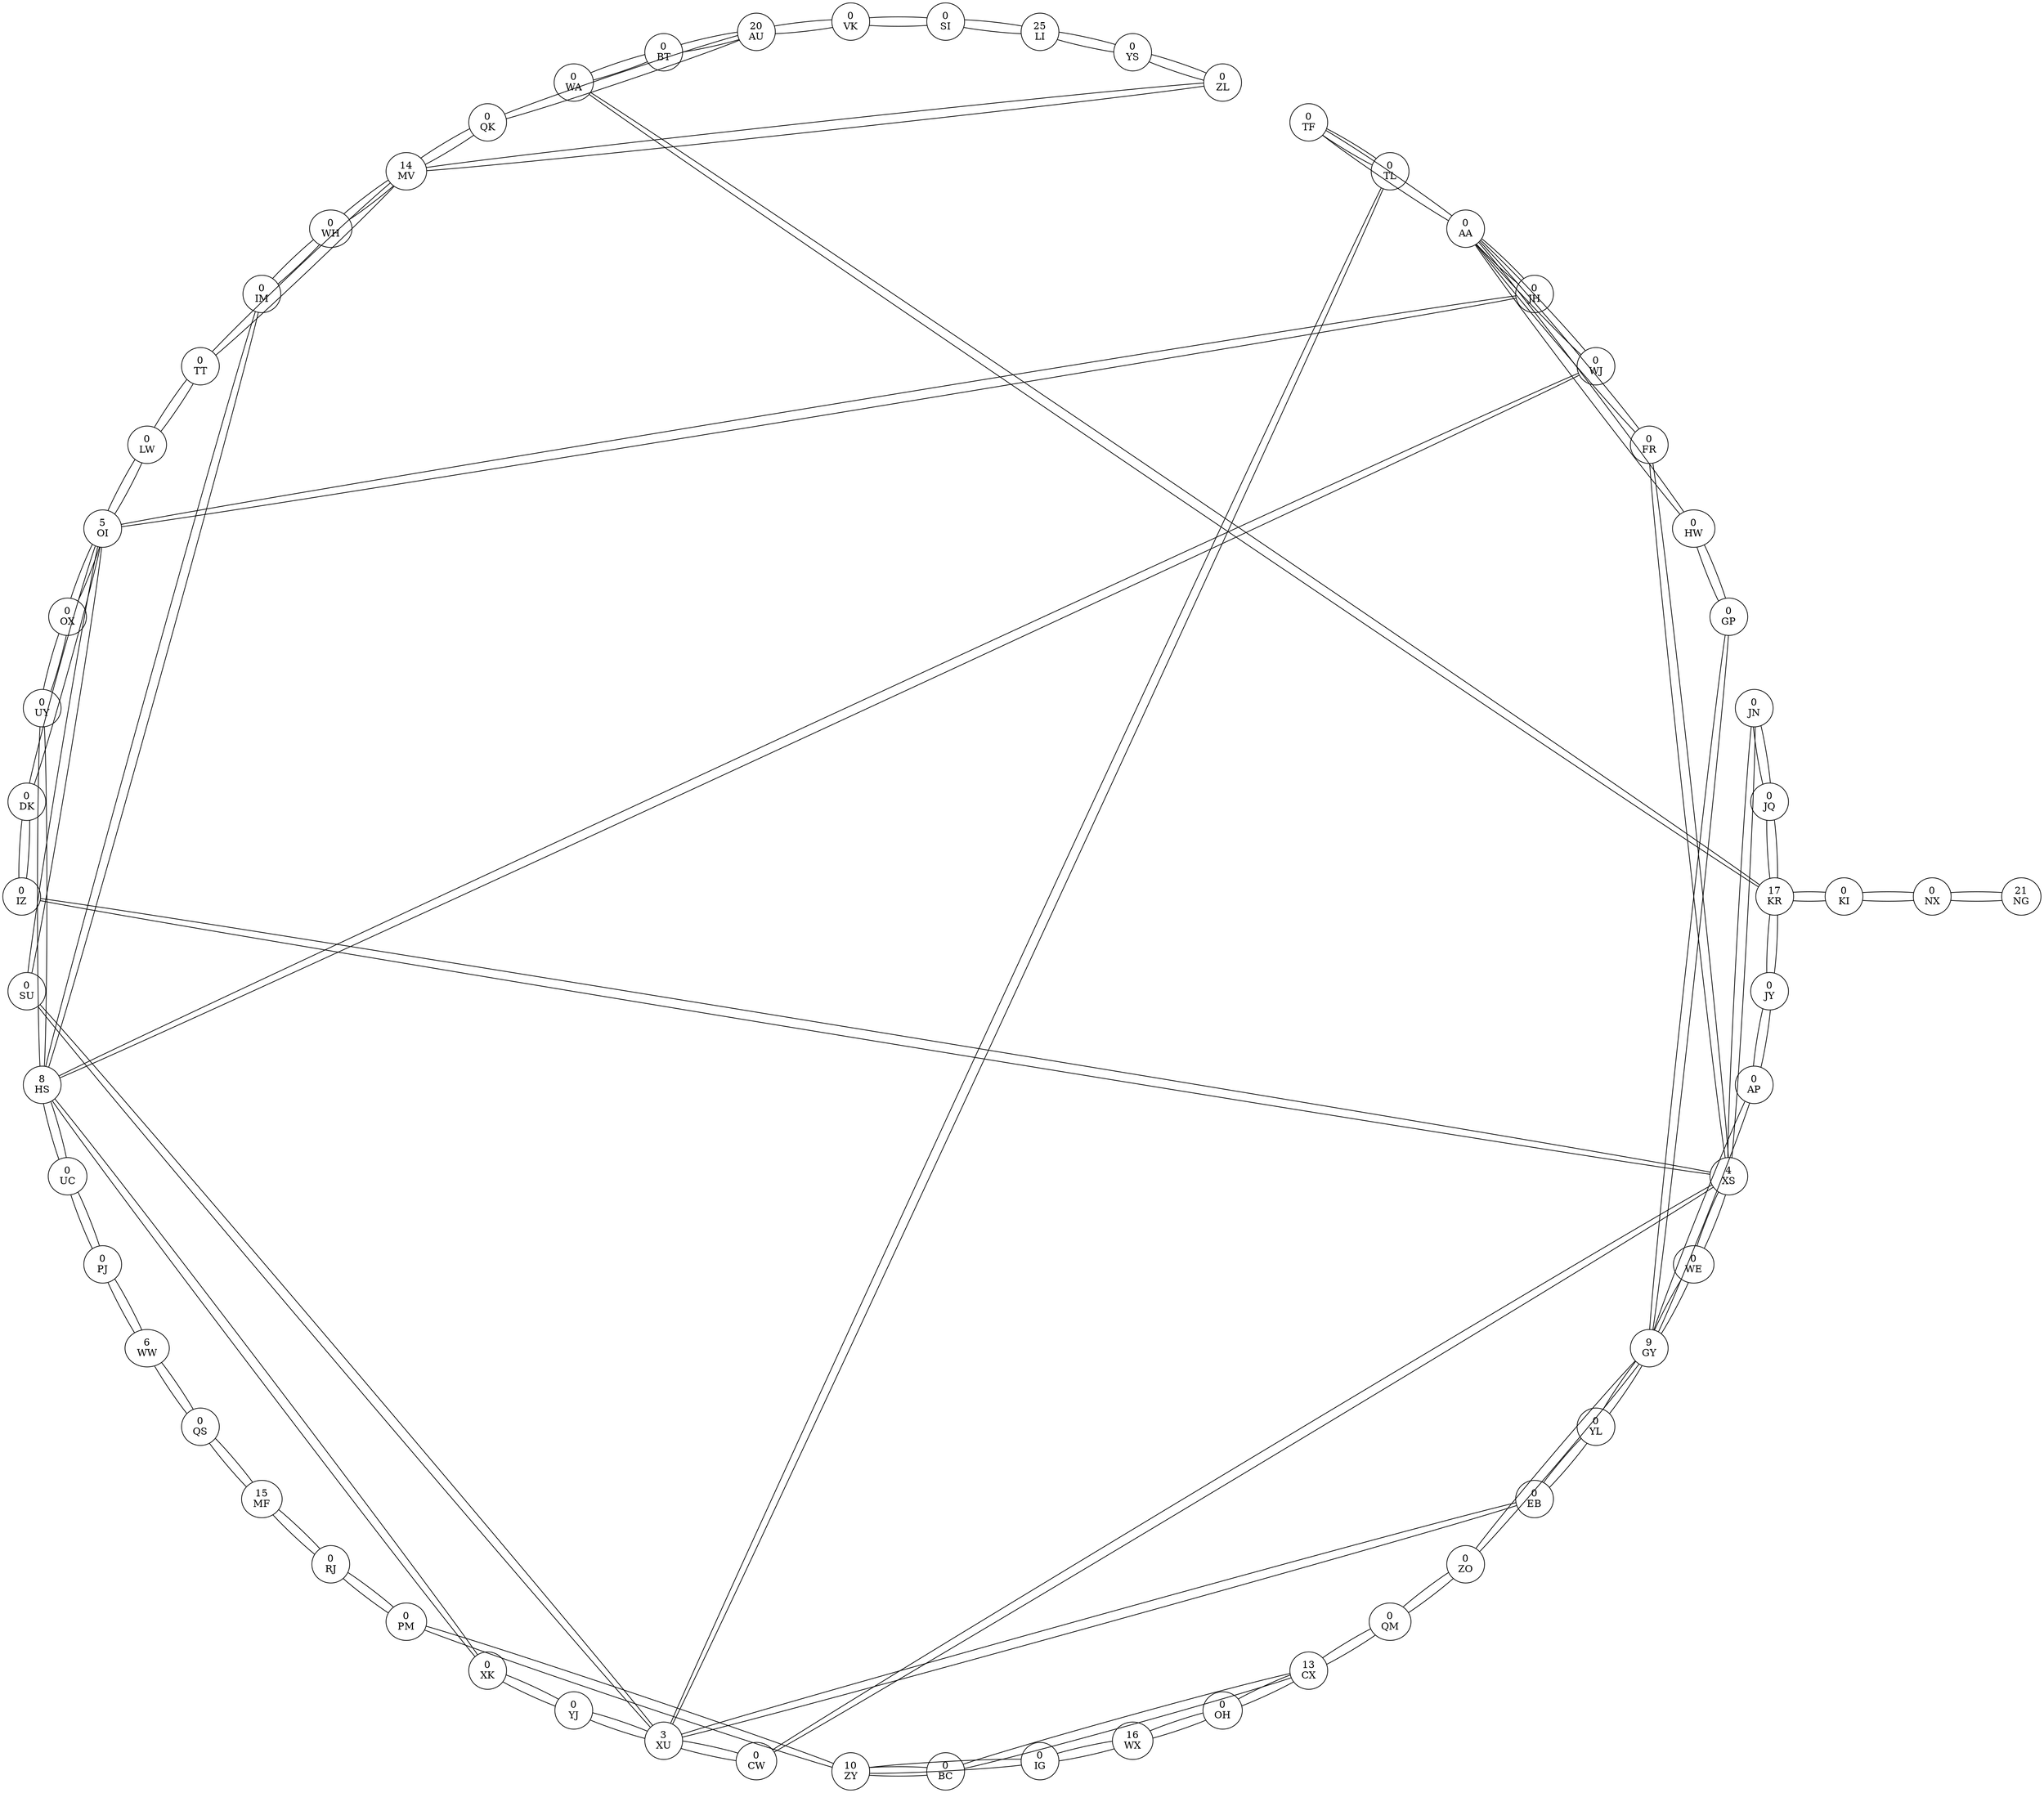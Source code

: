 graph valves {
    layout=circo; overlap=scalexy; sep="0.1";
    "KR"[label="17
KR"];
    "JN"[label="0
JN"];
    "JY"[label="0
JY"];
    "WE"[label="0
WE"];
    "HW"[label="0
HW"];
    "QS"[label="0
QS"];
    "MF"[label="15
MF"];
    "IM"[label="0
IM"];
    "RJ"[label="0
RJ"];
    "IG"[label="0
IG"];
    "YL"[label="0
YL"];
    "LI"[label="25
LI"];
    "WW"[label="6
WW"];
    "QK"[label="0
QK"];
    "AU"[label="20
AU"];
    "WH"[label="0
WH"];
    "YS"[label="0
YS"];
    "FR"[label="0
FR"];
    "NX"[label="0
NX"];
    "OI"[label="5
OI"];
    "YJ"[label="0
YJ"];
    "DK"[label="0
DK"];
    "SU"[label="0
SU"];
    "OH"[label="0
OH"];
    "HS"[label="8
HS"];
    "UY"[label="0
UY"];
    "AP"[label="0
AP"];
    "JQ"[label="0
JQ"];
    "XK"[label="0
XK"];
    "PM"[label="0
PM"];
    "WJ"[label="0
WJ"];
    "VK"[label="0
VK"];
    "OX"[label="0
OX"];
    "ZL"[label="0
ZL"];
    "LW"[label="0
LW"];
    "TT"[label="0
TT"];
    "PJ"[label="0
PJ"];
    "UC"[label="0
UC"];
    "XU"[label="3
XU"];
    "XS"[label="4
XS"];
    "CW"[label="0
CW"];
    "TF"[label="0
TF"];
    "EB"[label="0
EB"];
    "WA"[label="0
WA"];
    "GY"[label="9
GY"];
    "IZ"[label="0
IZ"];
    "KI"[label="0
KI"];
    "AA"[label="0
AA"];
    "ZO"[label="0
ZO"];
    "QM"[label="0
QM"];
    "SI"[label="0
SI"];
    "BT"[label="0
BT"];
    "BC"[label="0
BC"];
    "NG"[label="21
NG"];
    "WX"[label="16
WX"];
    "GP"[label="0
GP"];
    "JH"[label="0
JH"];
    "CX"[label="13
CX"];
    "TL"[label="0
TL"];
    "MV"[label="14
MV"];
    "ZY"[label="10
ZY"];
    "GP" -- "HW"[label=""];
    "GP" -- "GY"[label=""];
    "YS" -- "ZL"[label=""];
    "YS" -- "LI"[label=""];
    "PJ" -- "UC"[label=""];
    "PJ" -- "WW"[label=""];
    "TT" -- "LW"[label=""];
    "TT" -- "MV"[label=""];
    "WW" -- "PJ"[label=""];
    "WW" -- "QS"[label=""];
    "AP" -- "JY"[label=""];
    "AP" -- "GY"[label=""];
    "JQ" -- "KR"[label=""];
    "JQ" -- "JN"[label=""];
    "FR" -- "XS"[label=""];
    "FR" -- "AA"[label=""];
    "IG" -- "WX"[label=""];
    "IG" -- "ZY"[label=""];
    "TL" -- "TF"[label=""];
    "TL" -- "XU"[label=""];
    "OH" -- "CX"[label=""];
    "OH" -- "WX"[label=""];
    "MV" -- "QK"[label=""];
    "MV" -- "ZL"[label=""];
    "MV" -- "WH"[label=""];
    "MV" -- "TT"[label=""];
    "VK" -- "AU"[label=""];
    "VK" -- "SI"[label=""];
    "WJ" -- "AA"[label=""];
    "WJ" -- "HS"[label=""];
    "AU" -- "QK"[label=""];
    "AU" -- "BT"[label=""];
    "AU" -- "VK"[label=""];
    "MF" -- "RJ"[label=""];
    "MF" -- "QS"[label=""];
    "OX" -- "UY"[label=""];
    "OX" -- "OI"[label=""];
    "EB" -- "XU"[label=""];
    "EB" -- "YL"[label=""];
    "PM" -- "RJ"[label=""];
    "PM" -- "ZY"[label=""];
    "XS" -- "IZ"[label=""];
    "XS" -- "CW"[label=""];
    "XS" -- "WE"[label=""];
    "XS" -- "JN"[label=""];
    "XS" -- "FR"[label=""];
    "SI" -- "LI"[label=""];
    "SI" -- "VK"[label=""];
    "GY" -- "GP"[label=""];
    "GY" -- "AP"[label=""];
    "GY" -- "YL"[label=""];
    "GY" -- "ZO"[label=""];
    "GY" -- "WE"[label=""];
    "KI" -- "NX"[label=""];
    "KI" -- "KR"[label=""];
    "JY" -- "KR"[label=""];
    "JY" -- "AP"[label=""];
    "QK" -- "MV"[label=""];
    "QK" -- "AU"[label=""];
    "OI" -- "SU"[label=""];
    "OI" -- "OX"[label=""];
    "OI" -- "LW"[label=""];
    "OI" -- "JH"[label=""];
    "OI" -- "DK"[label=""];
    "YL" -- "GY"[label=""];
    "YL" -- "EB"[label=""];
    "DK" -- "OI"[label=""];
    "DK" -- "IZ"[label=""];
    "UY" -- "HS"[label=""];
    "UY" -- "OX"[label=""];
    "WX" -- "IG"[label=""];
    "WX" -- "OH"[label=""];
    "HS" -- "UY"[label=""];
    "HS" -- "IM"[label=""];
    "HS" -- "WJ"[label=""];
    "HS" -- "XK"[label=""];
    "HS" -- "UC"[label=""];
    "WA" -- "KR"[label=""];
    "WA" -- "BT"[label=""];
    "ZO" -- "GY"[label=""];
    "ZO" -- "QM"[label=""];
    "ZL" -- "YS"[label=""];
    "ZL" -- "MV"[label=""];
    "QM" -- "ZO"[label=""];
    "QM" -- "CX"[label=""];
    "YJ" -- "XK"[label=""];
    "YJ" -- "XU"[label=""];
    "WH" -- "MV"[label=""];
    "WH" -- "IM"[label=""];
    "CW" -- "XU"[label=""];
    "CW" -- "XS"[label=""];
    "XU" -- "EB"[label=""];
    "XU" -- "CW"[label=""];
    "XU" -- "SU"[label=""];
    "XU" -- "TL"[label=""];
    "XU" -- "YJ"[label=""];
    "IM" -- "WH"[label=""];
    "IM" -- "HS"[label=""];
    "SU" -- "OI"[label=""];
    "SU" -- "XU"[label=""];
    "TF" -- "AA"[label=""];
    "TF" -- "TL"[label=""];
    "NX" -- "KI"[label=""];
    "NX" -- "NG"[label=""];
    "CX" -- "OH"[label=""];
    "CX" -- "BC"[label=""];
    "CX" -- "QM"[label=""];
    "LW" -- "TT"[label=""];
    "LW" -- "OI"[label=""];
    "AA" -- "HW"[label=""];
    "AA" -- "TF"[label=""];
    "AA" -- "FR"[label=""];
    "AA" -- "JH"[label=""];
    "AA" -- "WJ"[label=""];
    "BC" -- "CX"[label=""];
    "BC" -- "ZY"[label=""];
    "WE" -- "GY"[label=""];
    "WE" -- "XS"[label=""];
    "JH" -- "AA"[label=""];
    "JH" -- "OI"[label=""];
    "UC" -- "PJ"[label=""];
    "UC" -- "HS"[label=""];
    "ZY" -- "PM"[label=""];
    "ZY" -- "BC"[label=""];
    "ZY" -- "IG"[label=""];
    "IZ" -- "DK"[label=""];
    "IZ" -- "XS"[label=""];
    "RJ" -- "MF"[label=""];
    "RJ" -- "PM"[label=""];
    "KR" -- "WA"[label=""];
    "KR" -- "JQ"[label=""];
    "KR" -- "JY"[label=""];
    "KR" -- "KI"[label=""];
    "XK" -- "YJ"[label=""];
    "XK" -- "HS"[label=""];
    "JN" -- "XS"[label=""];
    "JN" -- "JQ"[label=""];
    "HW" -- "GP"[label=""];
    "HW" -- "AA"[label=""];
    "LI" -- "YS"[label=""];
    "LI" -- "SI"[label=""];
    "QS" -- "WW"[label=""];
    "QS" -- "MF"[label=""];
    "NG" -- "NX"[label=""];
    "BT" -- "AU"[label=""];
    "BT" -- "WA"[label=""];
}